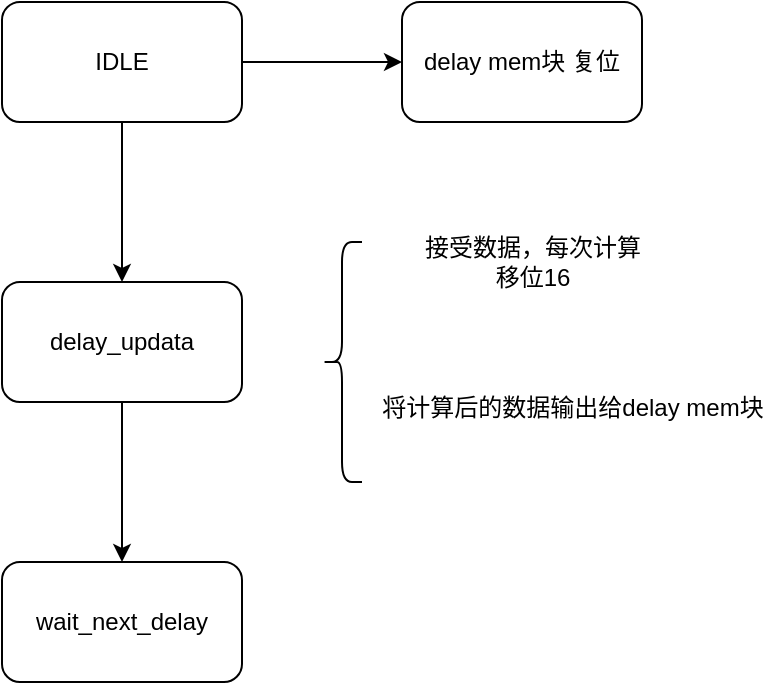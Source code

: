 <mxfile version="21.3.4" type="github">
  <diagram name="第 1 页" id="EhfgojfhC6-Sg8B57hXv">
    <mxGraphModel dx="1624" dy="766" grid="1" gridSize="10" guides="1" tooltips="1" connect="1" arrows="1" fold="1" page="1" pageScale="1" pageWidth="980" pageHeight="1390" math="0" shadow="0">
      <root>
        <mxCell id="0" />
        <mxCell id="1" parent="0" />
        <mxCell id="C_nK5SQBtKQ7kxFQxHzk-3" value="" style="edgeStyle=orthogonalEdgeStyle;rounded=0;orthogonalLoop=1;jettySize=auto;html=1;" edge="1" parent="1" source="C_nK5SQBtKQ7kxFQxHzk-1" target="C_nK5SQBtKQ7kxFQxHzk-2">
          <mxGeometry relative="1" as="geometry" />
        </mxCell>
        <mxCell id="C_nK5SQBtKQ7kxFQxHzk-83" value="" style="edgeStyle=orthogonalEdgeStyle;rounded=0;orthogonalLoop=1;jettySize=auto;html=1;" edge="1" parent="1" source="C_nK5SQBtKQ7kxFQxHzk-1" target="C_nK5SQBtKQ7kxFQxHzk-82">
          <mxGeometry relative="1" as="geometry" />
        </mxCell>
        <mxCell id="C_nK5SQBtKQ7kxFQxHzk-1" value="IDLE" style="rounded=1;whiteSpace=wrap;html=1;" vertex="1" parent="1">
          <mxGeometry x="260" y="320" width="120" height="60" as="geometry" />
        </mxCell>
        <mxCell id="C_nK5SQBtKQ7kxFQxHzk-85" value="" style="edgeStyle=orthogonalEdgeStyle;rounded=0;orthogonalLoop=1;jettySize=auto;html=1;" edge="1" parent="1" source="C_nK5SQBtKQ7kxFQxHzk-2" target="C_nK5SQBtKQ7kxFQxHzk-84">
          <mxGeometry relative="1" as="geometry" />
        </mxCell>
        <mxCell id="C_nK5SQBtKQ7kxFQxHzk-2" value="delay_updata" style="rounded=1;whiteSpace=wrap;html=1;" vertex="1" parent="1">
          <mxGeometry x="260" y="460" width="120" height="60" as="geometry" />
        </mxCell>
        <mxCell id="C_nK5SQBtKQ7kxFQxHzk-78" value="" style="shape=curlyBracket;whiteSpace=wrap;html=1;rounded=1;labelPosition=left;verticalLabelPosition=middle;align=right;verticalAlign=middle;" vertex="1" parent="1">
          <mxGeometry x="420" y="440" width="20" height="120" as="geometry" />
        </mxCell>
        <mxCell id="C_nK5SQBtKQ7kxFQxHzk-80" value="接受数据，每次计算&lt;br&gt;移位16" style="text;html=1;align=center;verticalAlign=middle;resizable=0;points=[];autosize=1;strokeColor=none;fillColor=none;" vertex="1" parent="1">
          <mxGeometry x="460" y="430" width="130" height="40" as="geometry" />
        </mxCell>
        <mxCell id="C_nK5SQBtKQ7kxFQxHzk-81" value="将计算后的数据输出给delay mem块" style="text;html=1;align=center;verticalAlign=middle;resizable=0;points=[];autosize=1;strokeColor=none;fillColor=none;" vertex="1" parent="1">
          <mxGeometry x="440" y="508" width="210" height="30" as="geometry" />
        </mxCell>
        <mxCell id="C_nK5SQBtKQ7kxFQxHzk-82" value="delay mem块 复位" style="rounded=1;whiteSpace=wrap;html=1;" vertex="1" parent="1">
          <mxGeometry x="460" y="320" width="120" height="60" as="geometry" />
        </mxCell>
        <mxCell id="C_nK5SQBtKQ7kxFQxHzk-84" value="wait_next_delay" style="rounded=1;whiteSpace=wrap;html=1;" vertex="1" parent="1">
          <mxGeometry x="260" y="600" width="120" height="60" as="geometry" />
        </mxCell>
      </root>
    </mxGraphModel>
  </diagram>
</mxfile>
